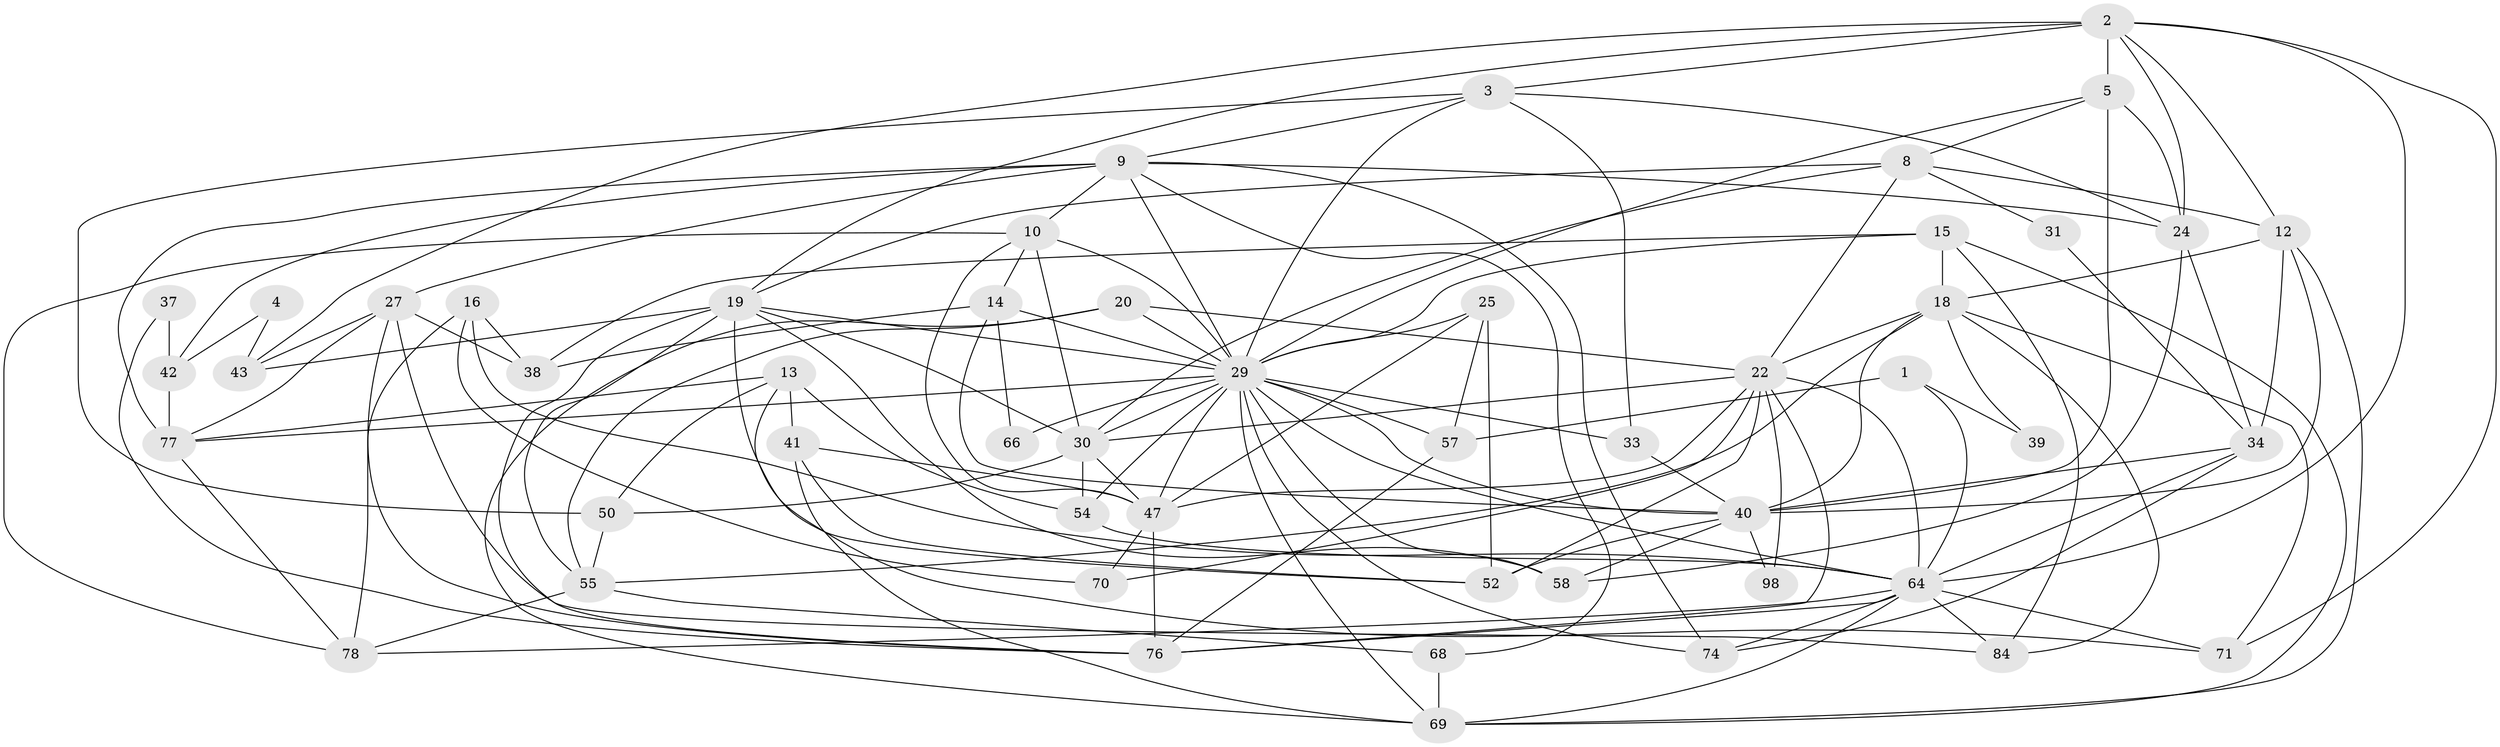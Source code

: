 // original degree distribution, {3: 0.1941747572815534, 4: 0.3592233009708738, 2: 0.1650485436893204, 6: 0.07766990291262135, 5: 0.14563106796116504, 9: 0.019417475728155338, 7: 0.02912621359223301, 8: 0.009708737864077669}
// Generated by graph-tools (version 1.1) at 2025/15/03/09/25 04:15:09]
// undirected, 51 vertices, 141 edges
graph export_dot {
graph [start="1"]
  node [color=gray90,style=filled];
  1;
  2 [super="+28"];
  3 [super="+7"];
  4;
  5 [super="+48+6"];
  8 [super="+85+91"];
  9 [super="+11+32"];
  10 [super="+93"];
  12 [super="+17"];
  13 [super="+102"];
  14;
  15;
  16 [super="+92"];
  18 [super="+23"];
  19 [super="+89+53"];
  20 [super="+21"];
  22 [super="+36"];
  24;
  25 [super="+35"];
  27;
  29 [super="+44+61+56"];
  30 [super="+79"];
  31;
  33;
  34 [super="+45"];
  37;
  38;
  39;
  40 [super="+51"];
  41;
  42;
  43;
  47 [super="+90+49"];
  50;
  52 [super="+81"];
  54;
  55 [super="+65"];
  57 [super="+82"];
  58 [super="+63"];
  64 [super="+103+73"];
  66;
  68;
  69 [super="+83+94"];
  70;
  71;
  74 [super="+100"];
  76 [super="+88"];
  77 [super="+97"];
  78 [super="+80"];
  84;
  98;
  1 -- 39;
  1 -- 57;
  1 -- 64;
  2 -- 24;
  2 -- 43;
  2 -- 5 [weight=3];
  2 -- 71;
  2 -- 12;
  2 -- 19;
  2 -- 64;
  2 -- 3;
  3 -- 33;
  3 -- 24;
  3 -- 50;
  3 -- 29;
  3 -- 9;
  4 -- 42;
  4 -- 43;
  5 -- 29 [weight=2];
  5 -- 40 [weight=2];
  5 -- 24;
  5 -- 8;
  8 -- 31;
  8 -- 22;
  8 -- 12;
  8 -- 30;
  8 -- 19;
  9 -- 77 [weight=2];
  9 -- 68;
  9 -- 10;
  9 -- 42;
  9 -- 74;
  9 -- 24;
  9 -- 27;
  9 -- 29;
  10 -- 30;
  10 -- 14;
  10 -- 78;
  10 -- 47;
  10 -- 29;
  12 -- 34;
  12 -- 69;
  12 -- 18;
  12 -- 40;
  13 -- 71;
  13 -- 50;
  13 -- 41;
  13 -- 54;
  13 -- 77;
  14 -- 38;
  14 -- 66;
  14 -- 29;
  14 -- 40;
  15 -- 84;
  15 -- 38;
  15 -- 69;
  15 -- 18;
  15 -- 29;
  16 -- 38;
  16 -- 64;
  16 -- 70;
  16 -- 78;
  18 -- 71;
  18 -- 39;
  18 -- 84;
  18 -- 22;
  18 -- 55;
  18 -- 40;
  19 -- 43;
  19 -- 58;
  19 -- 76;
  19 -- 52;
  19 -- 30;
  19 -- 55;
  19 -- 29;
  20 -- 22;
  20 -- 55;
  20 -- 69;
  20 -- 29;
  22 -- 70;
  22 -- 98;
  22 -- 76;
  22 -- 47;
  22 -- 52;
  22 -- 64;
  22 -- 30;
  24 -- 58;
  24 -- 34;
  25 -- 57;
  25 -- 47;
  25 -- 52;
  25 -- 29;
  27 -- 38;
  27 -- 43;
  27 -- 84;
  27 -- 76;
  27 -- 77;
  29 -- 69;
  29 -- 33 [weight=2];
  29 -- 66;
  29 -- 47;
  29 -- 58;
  29 -- 30;
  29 -- 57;
  29 -- 77;
  29 -- 74;
  29 -- 40;
  29 -- 64;
  29 -- 54;
  30 -- 47 [weight=2];
  30 -- 50;
  30 -- 54;
  31 -- 34;
  33 -- 40;
  34 -- 40 [weight=2];
  34 -- 74;
  34 -- 64;
  37 -- 42;
  37 -- 76;
  40 -- 98;
  40 -- 52;
  40 -- 58;
  41 -- 52;
  41 -- 47;
  41 -- 69;
  42 -- 77;
  47 -- 70;
  47 -- 76;
  50 -- 55;
  54 -- 64;
  55 -- 68;
  55 -- 78;
  57 -- 76 [weight=2];
  64 -- 71;
  64 -- 76;
  64 -- 74;
  64 -- 84;
  64 -- 69;
  64 -- 78;
  68 -- 69;
  77 -- 78;
}
